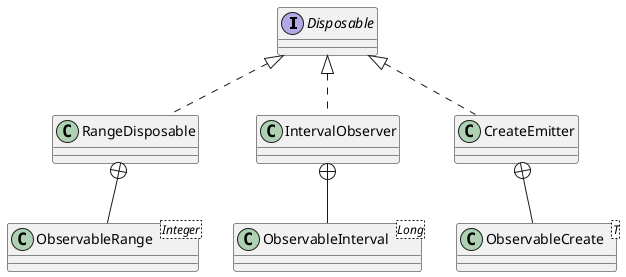 @startuml

interface Disposable

class ObservableRange<Integer>
class ObservableInterval<Long>
class ObservableCreate<T>

RangeDisposable +-- ObservableRange
IntervalObserver +-- ObservableInterval
CreateEmitter +-- ObservableCreate

Disposable <|.. RangeDisposable
Disposable <|.. IntervalObserver
Disposable <|.. CreateEmitter

@enduml